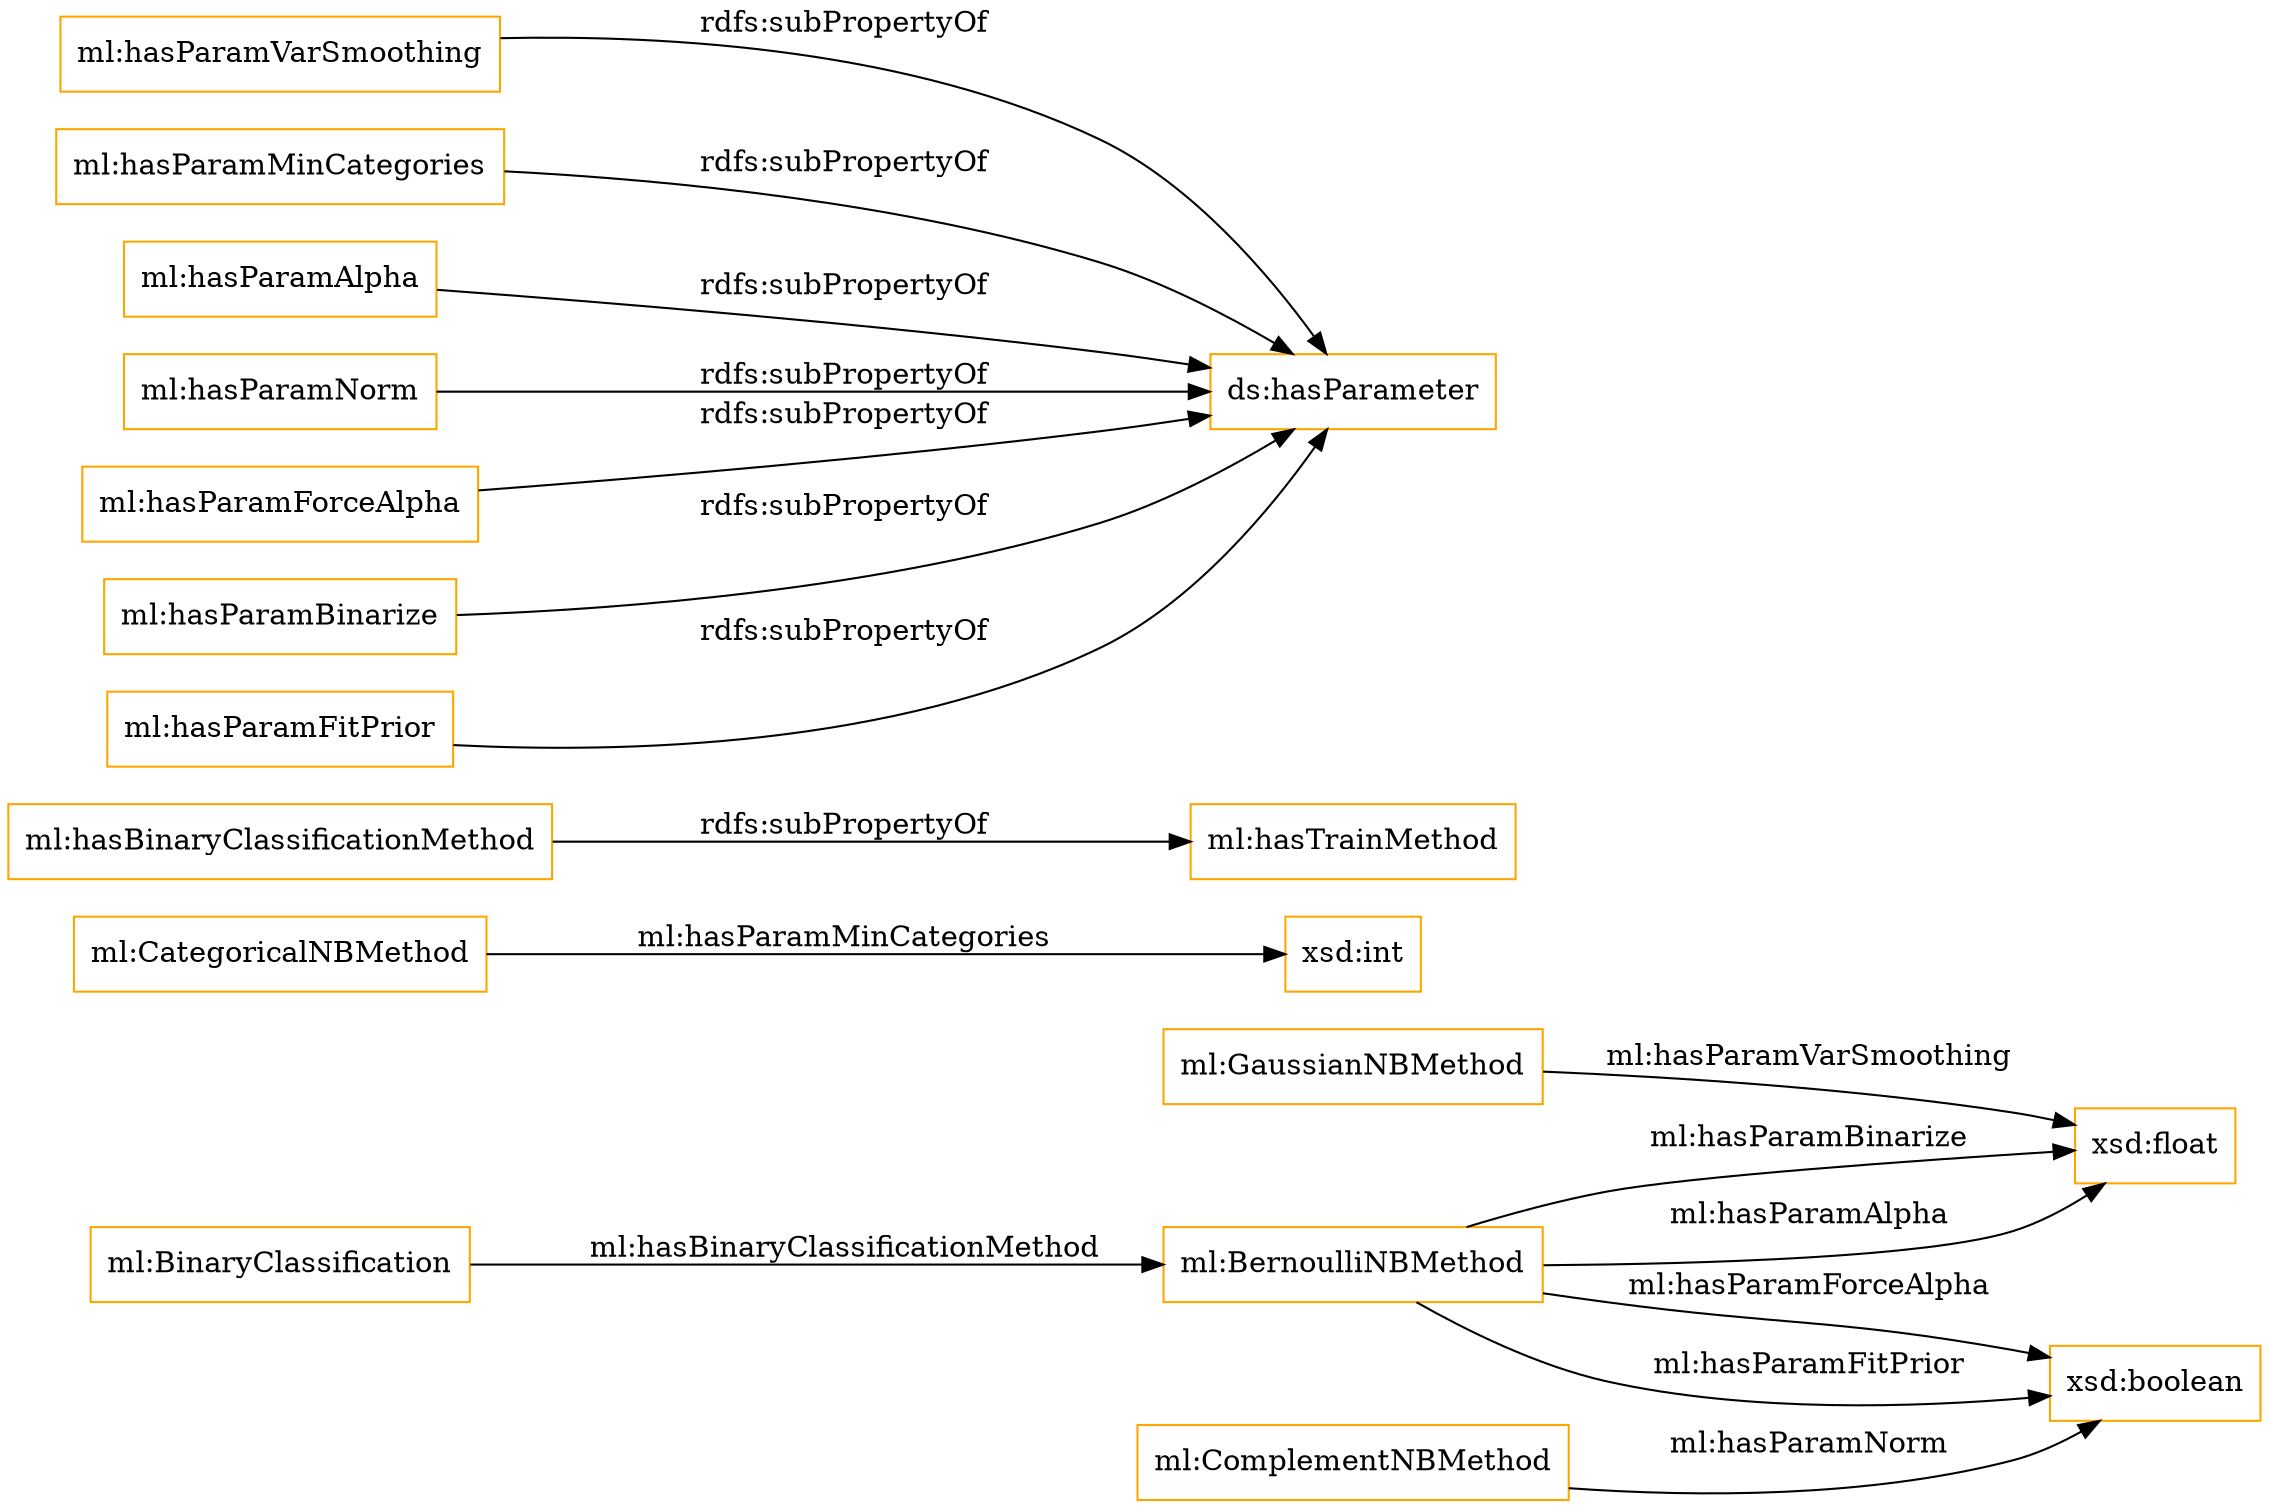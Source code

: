 digraph ar2dtool_diagram { 
rankdir=LR;
size="1501"
node [shape = rectangle, color="orange"]; "ml:ComplementNBMethod" "ml:CategoricalNBMethod" "ml:BernoulliNBMethod" "ml:GaussianNBMethod" ; /*classes style*/
	"ml:hasBinaryClassificationMethod" -> "ml:hasTrainMethod" [ label = "rdfs:subPropertyOf" ];
	"ml:hasParamVarSmoothing" -> "ds:hasParameter" [ label = "rdfs:subPropertyOf" ];
	"ml:hasParamMinCategories" -> "ds:hasParameter" [ label = "rdfs:subPropertyOf" ];
	"ml:hasParamAlpha" -> "ds:hasParameter" [ label = "rdfs:subPropertyOf" ];
	"ml:hasParamNorm" -> "ds:hasParameter" [ label = "rdfs:subPropertyOf" ];
	"ml:hasParamForceAlpha" -> "ds:hasParameter" [ label = "rdfs:subPropertyOf" ];
	"ml:hasParamBinarize" -> "ds:hasParameter" [ label = "rdfs:subPropertyOf" ];
	"ml:hasParamFitPrior" -> "ds:hasParameter" [ label = "rdfs:subPropertyOf" ];
	"ml:BinaryClassification" -> "ml:BernoulliNBMethod" [ label = "ml:hasBinaryClassificationMethod" ];
	"ml:ComplementNBMethod" -> "xsd:boolean" [ label = "ml:hasParamNorm" ];
	"ml:CategoricalNBMethod" -> "xsd:int" [ label = "ml:hasParamMinCategories" ];
	"ml:BernoulliNBMethod" -> "xsd:float" [ label = "ml:hasParamBinarize" ];
	"ml:BernoulliNBMethod" -> "xsd:boolean" [ label = "ml:hasParamFitPrior" ];
	"ml:BernoulliNBMethod" -> "xsd:float" [ label = "ml:hasParamAlpha" ];
	"ml:GaussianNBMethod" -> "xsd:float" [ label = "ml:hasParamVarSmoothing" ];
	"ml:BernoulliNBMethod" -> "xsd:boolean" [ label = "ml:hasParamForceAlpha" ];

}
